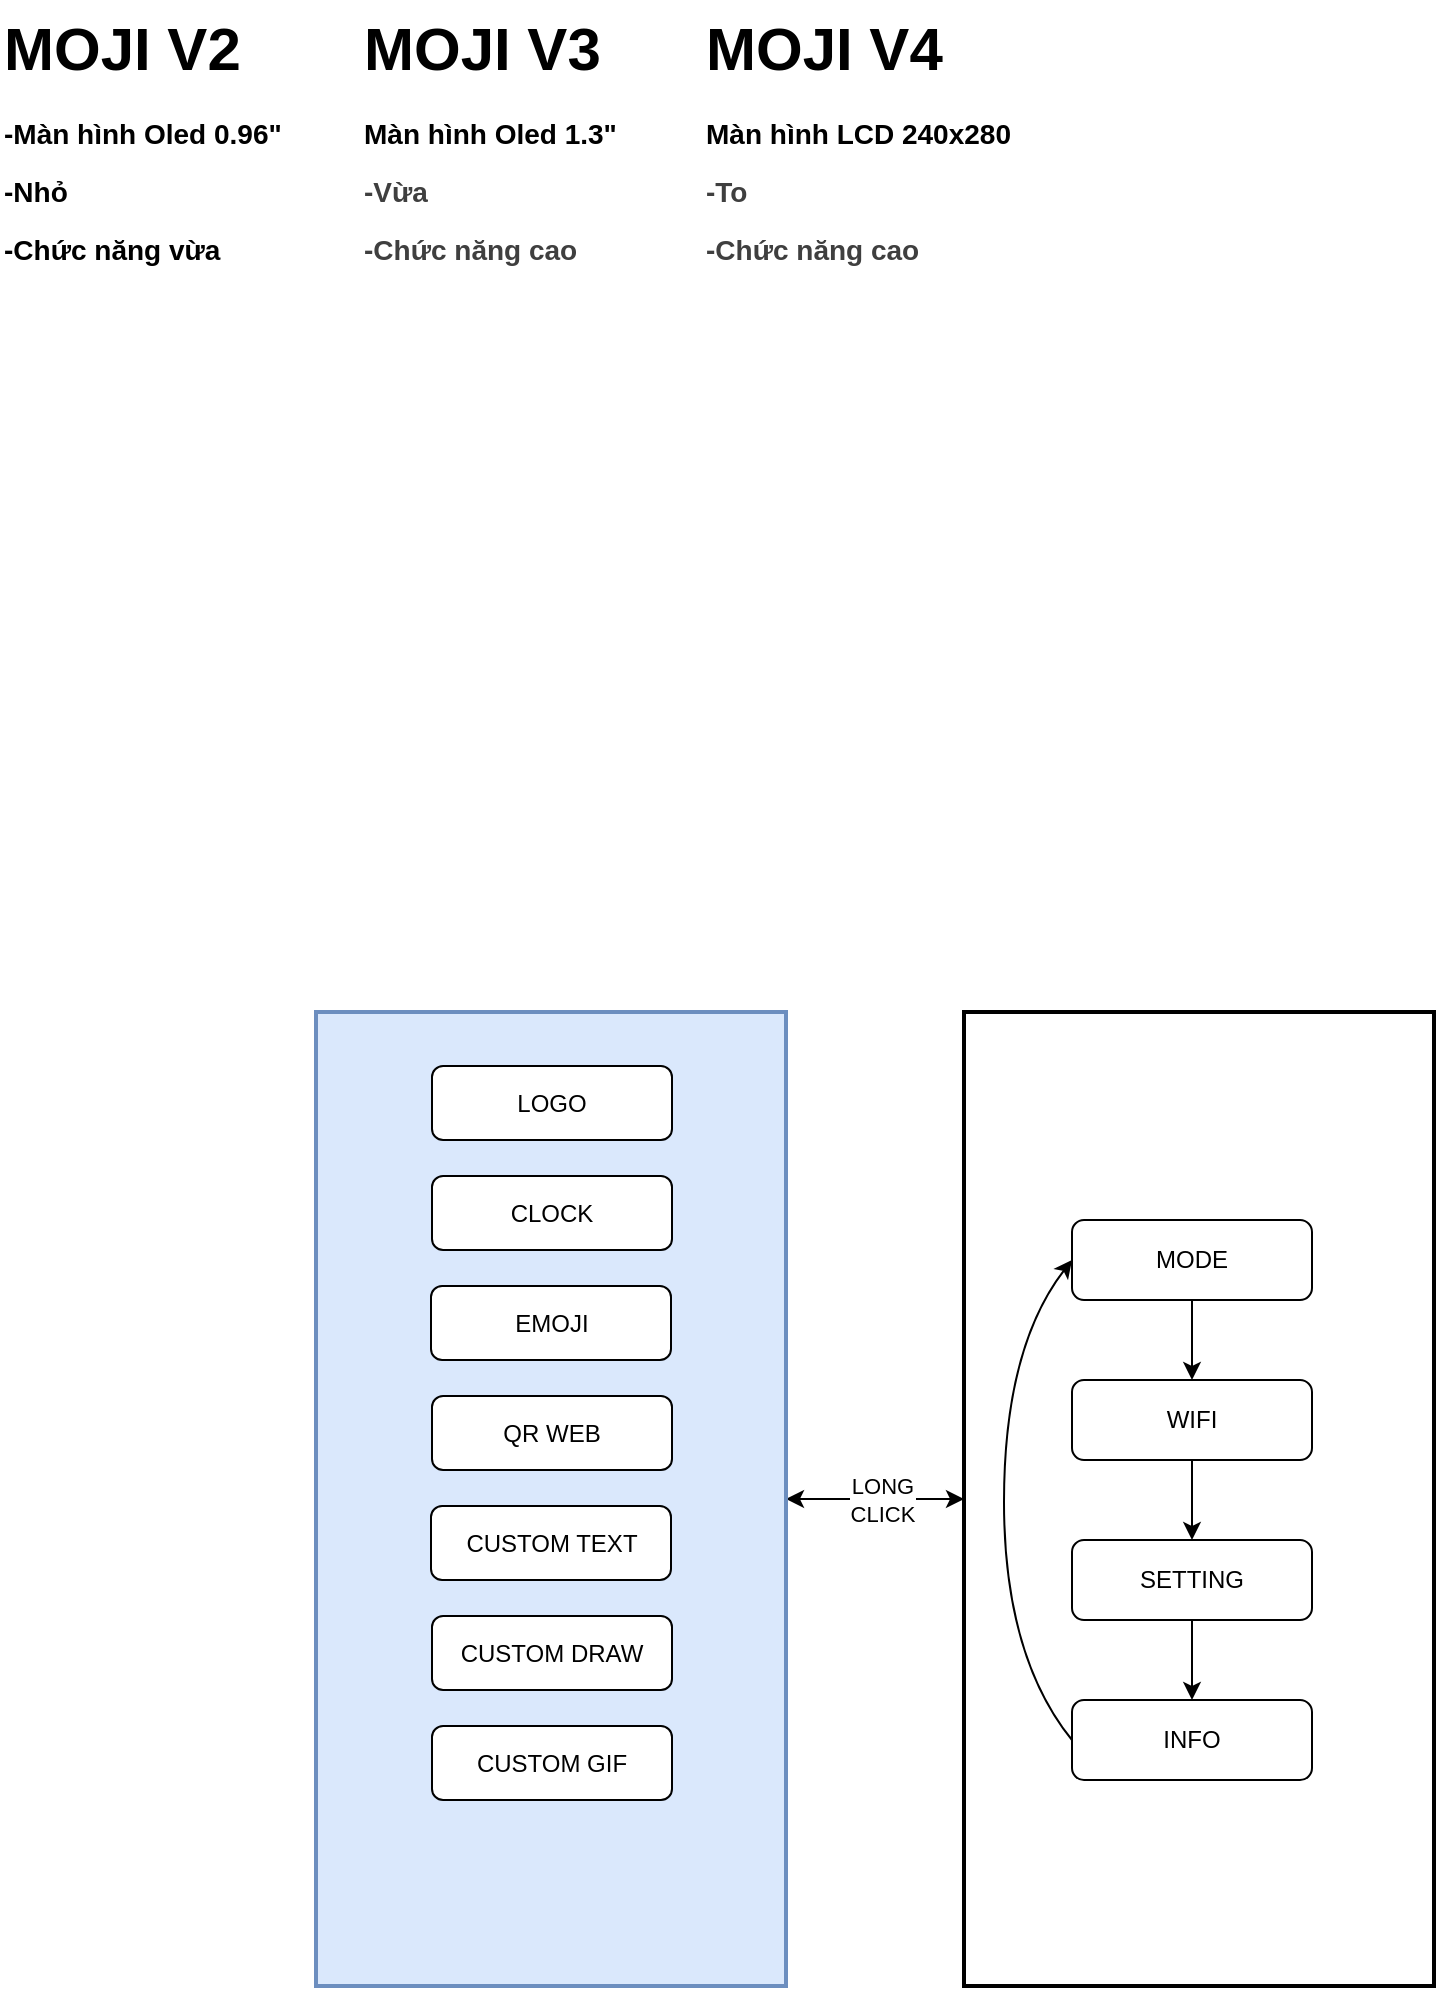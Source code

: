 <mxfile>
    <diagram id="zM6hIv4oHqlUom6MTb8Y" name="Page-1">
        <mxGraphModel dx="1863" dy="1380" grid="0" gridSize="10" guides="1" tooltips="1" connect="1" arrows="1" fold="1" page="0" pageScale="1" pageWidth="850" pageHeight="1100" math="0" shadow="0">
            <root>
                <mxCell id="0"/>
                <mxCell id="1" parent="0"/>
                <mxCell id="10" value="" style="edgeStyle=none;html=1;" parent="1" source="3" target="4" edge="1">
                    <mxGeometry relative="1" as="geometry"/>
                </mxCell>
                <mxCell id="3" value="MODE" style="rounded=1;whiteSpace=wrap;html=1;" parent="1" vertex="1">
                    <mxGeometry x="80" y="200" width="120" height="40" as="geometry"/>
                </mxCell>
                <mxCell id="11" value="" style="edgeStyle=none;html=1;" parent="1" source="4" target="5" edge="1">
                    <mxGeometry relative="1" as="geometry"/>
                </mxCell>
                <mxCell id="4" value="WIFI" style="rounded=1;whiteSpace=wrap;html=1;" parent="1" vertex="1">
                    <mxGeometry x="80" y="280" width="120" height="40" as="geometry"/>
                </mxCell>
                <mxCell id="12" value="" style="edgeStyle=none;html=1;" parent="1" source="5" target="6" edge="1">
                    <mxGeometry relative="1" as="geometry"/>
                </mxCell>
                <mxCell id="5" value="SETTING" style="rounded=1;whiteSpace=wrap;html=1;" parent="1" vertex="1">
                    <mxGeometry x="80" y="360" width="120" height="40" as="geometry"/>
                </mxCell>
                <mxCell id="6" value="INFO&lt;span style=&quot;font-family: monospace; font-size: 0px; text-align: start; text-wrap-mode: nowrap;&quot;&gt;%3CmxGraphModel%3E%3Croot%3E%3CmxCell%20id%3D%220%22%2F%3E%3CmxCell%20id%3D%221%22%20parent%3D%220%22%2F%3E%3CmxCell%20id%3D%222%22%20value%3D%22MODE%22%20style%3D%22rounded%3D1%3BwhiteSpace%3Dwrap%3Bhtml%3D1%3B%22%20vertex%3D%221%22%20parent%3D%221%22%3E%3CmxGeometry%20x%3D%2280%22%20y%3D%22170%22%20width%3D%22120%22%20height%3D%2240%22%20as%3D%22geometry%22%2F%3E%3C%2FmxCell%3E%3C%2Froot%3E%3C%2FmxGraphModel%3E&lt;/span&gt;" style="rounded=1;whiteSpace=wrap;html=1;" parent="1" vertex="1">
                    <mxGeometry x="80" y="440" width="120" height="40" as="geometry"/>
                </mxCell>
                <mxCell id="8" value="" style="curved=1;endArrow=classic;html=1;exitX=0;exitY=0.5;exitDx=0;exitDy=0;entryX=0;entryY=0.5;entryDx=0;entryDy=0;" parent="1" source="6" edge="1" target="3">
                    <mxGeometry width="50" height="50" relative="1" as="geometry">
                        <mxPoint x="80" y="540" as="sourcePoint"/>
                        <mxPoint x="80" y="120" as="targetPoint"/>
                        <Array as="points">
                            <mxPoint x="46" y="418"/>
                            <mxPoint x="46" y="264"/>
                        </Array>
                    </mxGeometry>
                </mxCell>
                <mxCell id="18" value="" style="group" vertex="1" connectable="0" parent="1">
                    <mxGeometry x="-456" y="-410" width="531" height="349" as="geometry"/>
                </mxCell>
                <mxCell id="15" value="&lt;h1 style=&quot;margin-top: 0px;&quot;&gt;&lt;font style=&quot;font-size: 30px;&quot;&gt;MOJI V2&lt;/font&gt;&lt;/h1&gt;&lt;p&gt;&lt;b&gt;&lt;font style=&quot;font-size: 14px;&quot;&gt;-Màn hình Oled 0.96&quot;&lt;/font&gt;&lt;/b&gt;&lt;/p&gt;&lt;p&gt;&lt;b&gt;&lt;font style=&quot;font-size: 14px;&quot;&gt;-Nhỏ&lt;/font&gt;&lt;/b&gt;&lt;/p&gt;&lt;p&gt;&lt;b&gt;&lt;font style=&quot;font-size: 14px;&quot;&gt;-Chức năng vừa&lt;br&gt;&lt;br&gt;&lt;br&gt;&lt;/font&gt;&lt;/b&gt;&lt;/p&gt;" style="text;html=1;whiteSpace=wrap;overflow=hidden;rounded=0;" parent="18" vertex="1">
                    <mxGeometry width="180" height="281" as="geometry"/>
                </mxCell>
                <mxCell id="16" value="&lt;h1 style=&quot;margin-top: 0px;&quot;&gt;&lt;font style=&quot;font-size: 30px;&quot;&gt;MOJI V3&lt;/font&gt;&lt;/h1&gt;&lt;p&gt;&lt;b&gt;&lt;font style=&quot;font-size: 14px;&quot;&gt;Màn hình Oled 1.3&quot;&lt;/font&gt;&lt;/b&gt;&lt;/p&gt;&lt;p style=&quot;color: rgb(63, 63, 63); scrollbar-color: rgb(226, 226, 226) rgb(251, 251, 251);&quot;&gt;&lt;b style=&quot;color: rgb(63, 63, 63); scrollbar-color: rgb(226, 226, 226) rgb(251, 251, 251);&quot;&gt;&lt;font style=&quot;color: rgb(63, 63, 63); scrollbar-color: rgb(226, 226, 226) rgb(251, 251, 251); font-size: 14px;&quot;&gt;-Vừa&lt;/font&gt;&lt;/b&gt;&lt;/p&gt;&lt;p style=&quot;color: rgb(63, 63, 63); scrollbar-color: rgb(226, 226, 226) rgb(251, 251, 251);&quot;&gt;&lt;b style=&quot;color: rgb(63, 63, 63); scrollbar-color: rgb(226, 226, 226) rgb(251, 251, 251);&quot;&gt;&lt;font style=&quot;color: rgb(63, 63, 63); scrollbar-color: rgb(226, 226, 226) rgb(251, 251, 251); font-size: 14px;&quot;&gt;-Chức năng cao&lt;br style=&quot;color: rgb(63, 63, 63); scrollbar-color: rgb(226, 226, 226) rgb(251, 251, 251);&quot;&gt;&lt;br style=&quot;color: rgb(63, 63, 63); scrollbar-color: rgb(226, 226, 226) rgb(251, 251, 251);&quot;&gt;&lt;/font&gt;&lt;/b&gt;&lt;/p&gt;" style="text;html=1;whiteSpace=wrap;overflow=hidden;rounded=0;" parent="18" vertex="1">
                    <mxGeometry x="180" width="180" height="330" as="geometry"/>
                </mxCell>
                <mxCell id="17" value="&lt;h1 style=&quot;margin-top: 0px;&quot;&gt;&lt;font style=&quot;font-size: 30px;&quot;&gt;MOJI V4&lt;/font&gt;&lt;/h1&gt;&lt;p&gt;&lt;b&gt;&lt;font style=&quot;font-size: 14px;&quot;&gt;Màn hình LCD 240x280&lt;/font&gt;&lt;/b&gt;&lt;/p&gt;&lt;p style=&quot;color: rgb(63, 63, 63); scrollbar-color: rgb(226, 226, 226) rgb(251, 251, 251);&quot;&gt;&lt;b style=&quot;color: rgb(63, 63, 63); scrollbar-color: rgb(226, 226, 226) rgb(251, 251, 251);&quot;&gt;&lt;font style=&quot;color: rgb(63, 63, 63); scrollbar-color: rgb(226, 226, 226) rgb(251, 251, 251); font-size: 14px;&quot;&gt;-To&lt;/font&gt;&lt;/b&gt;&lt;/p&gt;&lt;p style=&quot;color: rgb(63, 63, 63); scrollbar-color: rgb(226, 226, 226) rgb(251, 251, 251);&quot;&gt;&lt;b style=&quot;color: rgb(63, 63, 63); scrollbar-color: rgb(226, 226, 226) rgb(251, 251, 251);&quot;&gt;&lt;font style=&quot;color: rgb(63, 63, 63); scrollbar-color: rgb(226, 226, 226) rgb(251, 251, 251); font-size: 14px;&quot;&gt;-Chức năng cao&lt;br style=&quot;color: rgb(63, 63, 63); scrollbar-color: rgb(226, 226, 226) rgb(251, 251, 251);&quot;&gt;&lt;br style=&quot;color: rgb(63, 63, 63); scrollbar-color: rgb(226, 226, 226) rgb(251, 251, 251);&quot;&gt;&lt;/font&gt;&lt;/b&gt;&lt;/p&gt;" style="text;html=1;whiteSpace=wrap;overflow=hidden;rounded=0;" parent="18" vertex="1">
                    <mxGeometry x="351" width="180" height="349" as="geometry"/>
                </mxCell>
                <mxCell id="30" style="edgeStyle=none;html=1;entryX=1;entryY=0.5;entryDx=0;entryDy=0;" edge="1" parent="1" source="27" target="28">
                    <mxGeometry relative="1" as="geometry"/>
                </mxCell>
                <mxCell id="27" value="" style="rounded=0;whiteSpace=wrap;html=1;fillColor=none;strokeWidth=2;" vertex="1" parent="1">
                    <mxGeometry x="26" y="96" width="235" height="487" as="geometry"/>
                </mxCell>
                <mxCell id="29" style="edgeStyle=none;html=1;entryX=0;entryY=0.5;entryDx=0;entryDy=0;" edge="1" parent="1" source="28" target="27">
                    <mxGeometry relative="1" as="geometry"/>
                </mxCell>
                <mxCell id="31" value="LONG&lt;br&gt;CLICK" style="edgeLabel;html=1;align=center;verticalAlign=middle;resizable=0;points=[];" vertex="1" connectable="0" parent="29">
                    <mxGeometry x="0.066" relative="1" as="geometry">
                        <mxPoint as="offset"/>
                    </mxGeometry>
                </mxCell>
                <mxCell id="28" value="" style="rounded=0;whiteSpace=wrap;html=1;fillColor=#dae8fc;strokeWidth=2;strokeColor=#6c8ebf;" vertex="1" parent="1">
                    <mxGeometry x="-298" y="96" width="235" height="487" as="geometry"/>
                </mxCell>
                <mxCell id="32" value="LOGO" style="rounded=1;whiteSpace=wrap;html=1;" vertex="1" parent="1">
                    <mxGeometry x="-240" y="123" width="120" height="37" as="geometry"/>
                </mxCell>
                <mxCell id="34" value="CLOCK" style="rounded=1;whiteSpace=wrap;html=1;" vertex="1" parent="1">
                    <mxGeometry x="-240" y="178" width="120" height="37" as="geometry"/>
                </mxCell>
                <mxCell id="35" value="EMOJI&lt;span style=&quot;font-family: monospace; font-size: 0px; text-align: start; text-wrap-mode: nowrap;&quot;&gt;%3CmxGraphModel%3E%3Croot%3E%3CmxCell%20id%3D%220%22%2F%3E%3CmxCell%20id%3D%221%22%20parent%3D%220%22%2F%3E%3CmxCell%20id%3D%222%22%20value%3D%22CLOCK%22%20style%3D%22rounded%3D1%3BwhiteSpace%3Dwrap%3Bhtml%3D1%3B%22%20vertex%3D%221%22%20parent%3D%221%22%3E%3CmxGeometry%20x%3D%22-240%22%20y%3D%22178%22%20width%3D%22120%22%20height%3D%2237%22%20as%3D%22geometry%22%2F%3E%3C%2FmxCell%3E%3C%2Froot%3E%3C%2FmxGraphModel%3E&lt;/span&gt;" style="rounded=1;whiteSpace=wrap;html=1;" vertex="1" parent="1">
                    <mxGeometry x="-240.5" y="233" width="120" height="37" as="geometry"/>
                </mxCell>
                <mxCell id="36" value="QR WEB" style="rounded=1;whiteSpace=wrap;html=1;" vertex="1" parent="1">
                    <mxGeometry x="-240" y="288" width="120" height="37" as="geometry"/>
                </mxCell>
                <mxCell id="37" value="CUSTOM DRAW" style="rounded=1;whiteSpace=wrap;html=1;" vertex="1" parent="1">
                    <mxGeometry x="-240" y="398" width="120" height="37" as="geometry"/>
                </mxCell>
                <mxCell id="38" value="CUSTOM GIF" style="rounded=1;whiteSpace=wrap;html=1;" vertex="1" parent="1">
                    <mxGeometry x="-240" y="453" width="120" height="37" as="geometry"/>
                </mxCell>
                <mxCell id="39" value="CUSTOM TEXT" style="rounded=1;whiteSpace=wrap;html=1;" vertex="1" parent="1">
                    <mxGeometry x="-240.5" y="343" width="120" height="37" as="geometry"/>
                </mxCell>
            </root>
        </mxGraphModel>
    </diagram>
</mxfile>